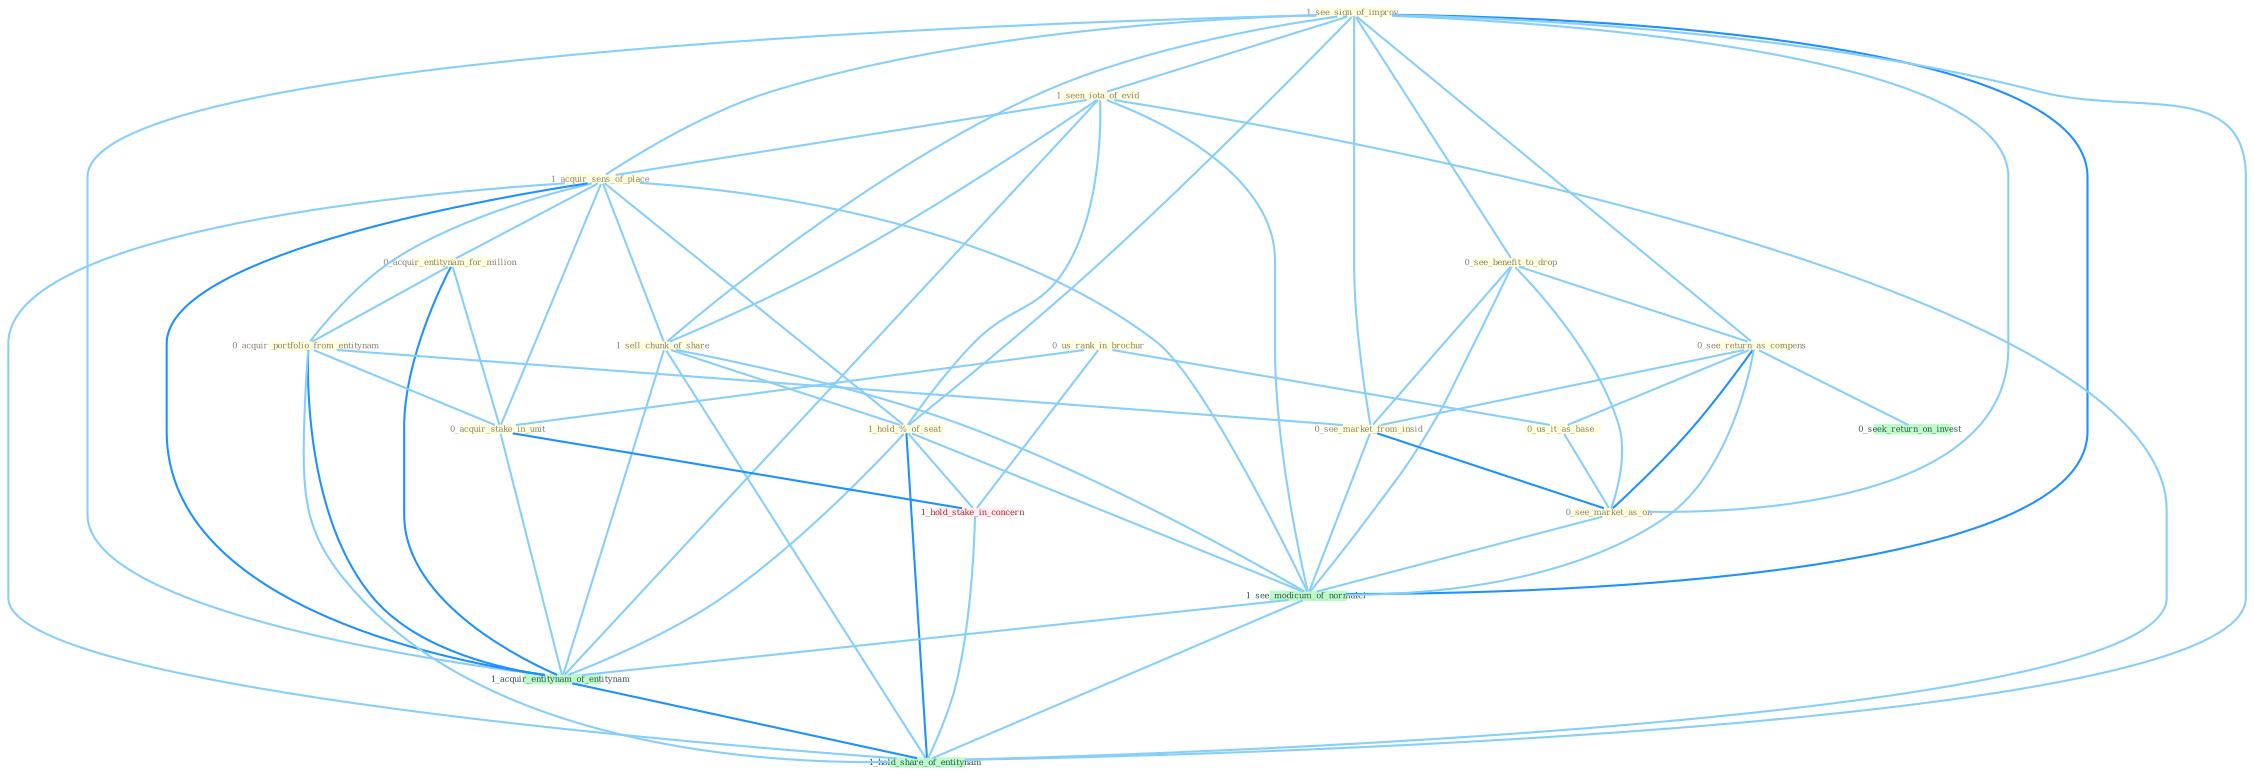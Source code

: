 Graph G{ 
    node
    [shape=polygon,style=filled,width=.5,height=.06,color="#BDFCC9",fixedsize=true,fontsize=4,
    fontcolor="#2f4f4f"];
    {node
    [color="#ffffe0", fontcolor="#8b7d6b"] "1_see_sign_of_improv " "1_seen_iota_of_evid " "1_acquir_sens_of_place " "0_see_benefit_to_drop " "1_sell_chunk_of_share " "0_acquir_entitynam_for_million " "0_acquir_portfolio_from_entitynam " "0_see_return_as_compens " "0_see_market_from_insid " "0_us_rank_in_brochur " "0_us_it_as_base " "1_hold_%_of_seat " "0_see_market_as_on " "0_acquir_stake_in_unit "}
{node [color="#fff0f5", fontcolor="#b22222"] "1_hold_stake_in_concern "}
edge [color="#B0E2FF"];

	"1_see_sign_of_improv " -- "1_seen_iota_of_evid " [w="1", color="#87cefa" ];
	"1_see_sign_of_improv " -- "1_acquir_sens_of_place " [w="1", color="#87cefa" ];
	"1_see_sign_of_improv " -- "0_see_benefit_to_drop " [w="1", color="#87cefa" ];
	"1_see_sign_of_improv " -- "1_sell_chunk_of_share " [w="1", color="#87cefa" ];
	"1_see_sign_of_improv " -- "0_see_return_as_compens " [w="1", color="#87cefa" ];
	"1_see_sign_of_improv " -- "0_see_market_from_insid " [w="1", color="#87cefa" ];
	"1_see_sign_of_improv " -- "1_hold_%_of_seat " [w="1", color="#87cefa" ];
	"1_see_sign_of_improv " -- "0_see_market_as_on " [w="1", color="#87cefa" ];
	"1_see_sign_of_improv " -- "1_see_modicum_of_normalci " [w="2", color="#1e90ff" , len=0.8];
	"1_see_sign_of_improv " -- "1_acquir_entitynam_of_entitynam " [w="1", color="#87cefa" ];
	"1_see_sign_of_improv " -- "1_hold_share_of_entitynam " [w="1", color="#87cefa" ];
	"1_seen_iota_of_evid " -- "1_acquir_sens_of_place " [w="1", color="#87cefa" ];
	"1_seen_iota_of_evid " -- "1_sell_chunk_of_share " [w="1", color="#87cefa" ];
	"1_seen_iota_of_evid " -- "1_hold_%_of_seat " [w="1", color="#87cefa" ];
	"1_seen_iota_of_evid " -- "1_see_modicum_of_normalci " [w="1", color="#87cefa" ];
	"1_seen_iota_of_evid " -- "1_acquir_entitynam_of_entitynam " [w="1", color="#87cefa" ];
	"1_seen_iota_of_evid " -- "1_hold_share_of_entitynam " [w="1", color="#87cefa" ];
	"1_acquir_sens_of_place " -- "1_sell_chunk_of_share " [w="1", color="#87cefa" ];
	"1_acquir_sens_of_place " -- "0_acquir_entitynam_for_million " [w="1", color="#87cefa" ];
	"1_acquir_sens_of_place " -- "0_acquir_portfolio_from_entitynam " [w="1", color="#87cefa" ];
	"1_acquir_sens_of_place " -- "1_hold_%_of_seat " [w="1", color="#87cefa" ];
	"1_acquir_sens_of_place " -- "0_acquir_stake_in_unit " [w="1", color="#87cefa" ];
	"1_acquir_sens_of_place " -- "1_see_modicum_of_normalci " [w="1", color="#87cefa" ];
	"1_acquir_sens_of_place " -- "1_acquir_entitynam_of_entitynam " [w="2", color="#1e90ff" , len=0.8];
	"1_acquir_sens_of_place " -- "1_hold_share_of_entitynam " [w="1", color="#87cefa" ];
	"0_see_benefit_to_drop " -- "0_see_return_as_compens " [w="1", color="#87cefa" ];
	"0_see_benefit_to_drop " -- "0_see_market_from_insid " [w="1", color="#87cefa" ];
	"0_see_benefit_to_drop " -- "0_see_market_as_on " [w="1", color="#87cefa" ];
	"0_see_benefit_to_drop " -- "1_see_modicum_of_normalci " [w="1", color="#87cefa" ];
	"1_sell_chunk_of_share " -- "1_hold_%_of_seat " [w="1", color="#87cefa" ];
	"1_sell_chunk_of_share " -- "1_see_modicum_of_normalci " [w="1", color="#87cefa" ];
	"1_sell_chunk_of_share " -- "1_acquir_entitynam_of_entitynam " [w="1", color="#87cefa" ];
	"1_sell_chunk_of_share " -- "1_hold_share_of_entitynam " [w="1", color="#87cefa" ];
	"0_acquir_entitynam_for_million " -- "0_acquir_portfolio_from_entitynam " [w="1", color="#87cefa" ];
	"0_acquir_entitynam_for_million " -- "0_acquir_stake_in_unit " [w="1", color="#87cefa" ];
	"0_acquir_entitynam_for_million " -- "1_acquir_entitynam_of_entitynam " [w="2", color="#1e90ff" , len=0.8];
	"0_acquir_portfolio_from_entitynam " -- "0_see_market_from_insid " [w="1", color="#87cefa" ];
	"0_acquir_portfolio_from_entitynam " -- "0_acquir_stake_in_unit " [w="1", color="#87cefa" ];
	"0_acquir_portfolio_from_entitynam " -- "1_acquir_entitynam_of_entitynam " [w="2", color="#1e90ff" , len=0.8];
	"0_acquir_portfolio_from_entitynam " -- "1_hold_share_of_entitynam " [w="1", color="#87cefa" ];
	"0_see_return_as_compens " -- "0_see_market_from_insid " [w="1", color="#87cefa" ];
	"0_see_return_as_compens " -- "0_us_it_as_base " [w="1", color="#87cefa" ];
	"0_see_return_as_compens " -- "0_see_market_as_on " [w="2", color="#1e90ff" , len=0.8];
	"0_see_return_as_compens " -- "0_seek_return_on_invest " [w="1", color="#87cefa" ];
	"0_see_return_as_compens " -- "1_see_modicum_of_normalci " [w="1", color="#87cefa" ];
	"0_see_market_from_insid " -- "0_see_market_as_on " [w="2", color="#1e90ff" , len=0.8];
	"0_see_market_from_insid " -- "1_see_modicum_of_normalci " [w="1", color="#87cefa" ];
	"0_us_rank_in_brochur " -- "0_us_it_as_base " [w="1", color="#87cefa" ];
	"0_us_rank_in_brochur " -- "0_acquir_stake_in_unit " [w="1", color="#87cefa" ];
	"0_us_rank_in_brochur " -- "1_hold_stake_in_concern " [w="1", color="#87cefa" ];
	"0_us_it_as_base " -- "0_see_market_as_on " [w="1", color="#87cefa" ];
	"1_hold_%_of_seat " -- "1_hold_stake_in_concern " [w="1", color="#87cefa" ];
	"1_hold_%_of_seat " -- "1_see_modicum_of_normalci " [w="1", color="#87cefa" ];
	"1_hold_%_of_seat " -- "1_acquir_entitynam_of_entitynam " [w="1", color="#87cefa" ];
	"1_hold_%_of_seat " -- "1_hold_share_of_entitynam " [w="2", color="#1e90ff" , len=0.8];
	"0_see_market_as_on " -- "1_see_modicum_of_normalci " [w="1", color="#87cefa" ];
	"0_acquir_stake_in_unit " -- "1_hold_stake_in_concern " [w="2", color="#1e90ff" , len=0.8];
	"0_acquir_stake_in_unit " -- "1_acquir_entitynam_of_entitynam " [w="1", color="#87cefa" ];
	"1_hold_stake_in_concern " -- "1_hold_share_of_entitynam " [w="1", color="#87cefa" ];
	"1_see_modicum_of_normalci " -- "1_acquir_entitynam_of_entitynam " [w="1", color="#87cefa" ];
	"1_see_modicum_of_normalci " -- "1_hold_share_of_entitynam " [w="1", color="#87cefa" ];
	"1_acquir_entitynam_of_entitynam " -- "1_hold_share_of_entitynam " [w="2", color="#1e90ff" , len=0.8];
}